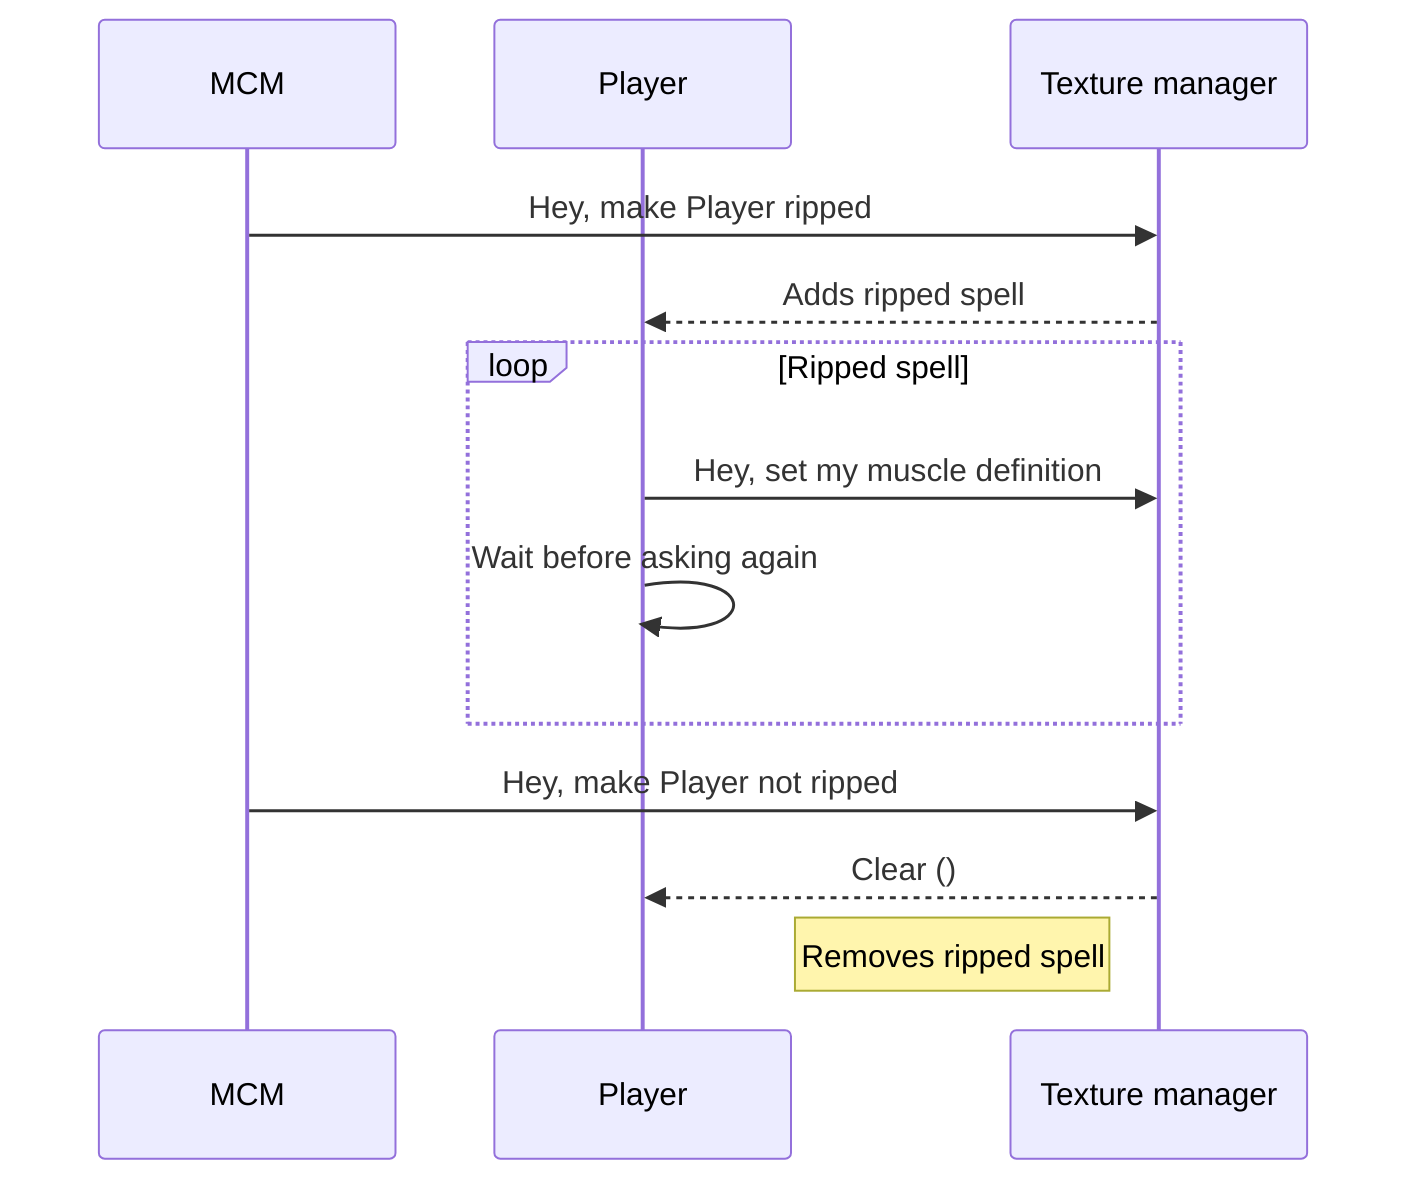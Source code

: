sequenceDiagram
participant M as MCM
participant P as Player
participant T as Texture manager
M->>T: Hey, make Player ripped
T-->>P: Adds ripped spell
loop Ripped spell
    P->>T: Hey, set my muscle definition
    P->>P: Wait before asking again
end
M->>T: Hey, make Player not ripped
T-->>P: Clear ()
Note left of T: Removes ripped spell